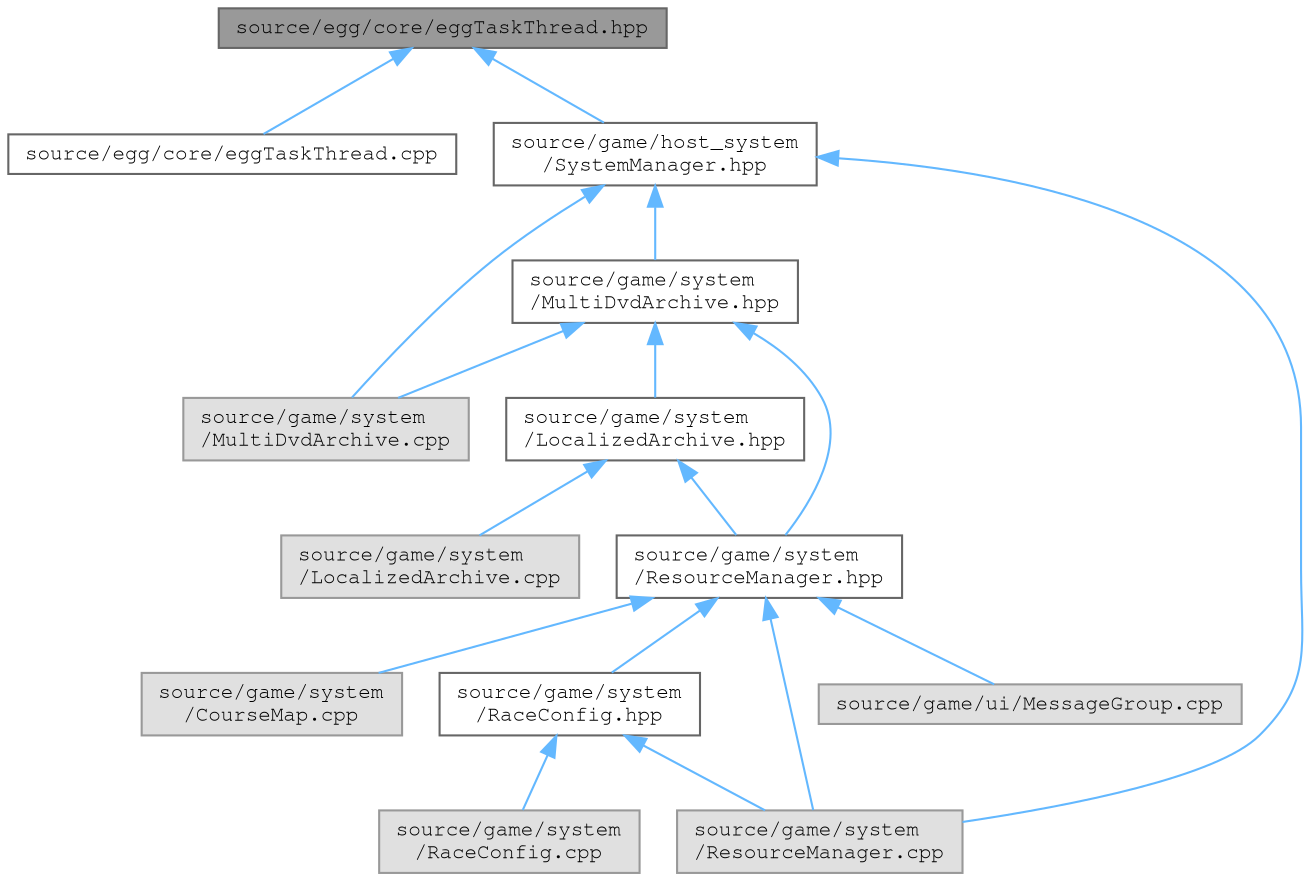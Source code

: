 digraph "source/egg/core/eggTaskThread.hpp"
{
 // LATEX_PDF_SIZE
  bgcolor="transparent";
  edge [fontname=FreeMono,fontsize=10,labelfontname=FreeMono,labelfontsize=10];
  node [fontname=FreeMono,fontsize=10,shape=box,height=0.2,width=0.4];
  Node1 [label="source/egg/core/eggTaskThread.hpp",height=0.2,width=0.4,color="gray40", fillcolor="grey60", style="filled", fontcolor="black",tooltip="TODO."];
  Node1 -> Node2 [dir="back",color="steelblue1",style="solid"];
  Node2 [label="source/egg/core/eggTaskThread.cpp",height=0.2,width=0.4,color="grey40", fillcolor="white", style="filled",URL="$egg_task_thread_8cpp.html",tooltip="TODO."];
  Node1 -> Node3 [dir="back",color="steelblue1",style="solid"];
  Node3 [label="source/game/host_system\l/SystemManager.hpp",height=0.2,width=0.4,color="grey40", fillcolor="white", style="filled",URL="$_system_manager_8hpp.html",tooltip="System Manager."];
  Node3 -> Node4 [dir="back",color="steelblue1",style="solid"];
  Node4 [label="source/game/system\l/MultiDvdArchive.cpp",height=0.2,width=0.4,color="grey60", fillcolor="#E0E0E0", style="filled",tooltip=" "];
  Node3 -> Node5 [dir="back",color="steelblue1",style="solid"];
  Node5 [label="source/game/system\l/MultiDvdArchive.hpp",height=0.2,width=0.4,color="grey40", fillcolor="white", style="filled",URL="$_multi_dvd_archive_8hpp_source.html",tooltip=" "];
  Node5 -> Node6 [dir="back",color="steelblue1",style="solid"];
  Node6 [label="source/game/system\l/LocalizedArchive.hpp",height=0.2,width=0.4,color="grey40", fillcolor="white", style="filled",URL="$_localized_archive_8hpp_source.html",tooltip=" "];
  Node6 -> Node7 [dir="back",color="steelblue1",style="solid"];
  Node7 [label="source/game/system\l/LocalizedArchive.cpp",height=0.2,width=0.4,color="grey60", fillcolor="#E0E0E0", style="filled",tooltip=" "];
  Node6 -> Node8 [dir="back",color="steelblue1",style="solid"];
  Node8 [label="source/game/system\l/ResourceManager.hpp",height=0.2,width=0.4,color="grey40", fillcolor="white", style="filled",URL="$_resource_manager_8hpp_source.html",tooltip=" "];
  Node8 -> Node9 [dir="back",color="steelblue1",style="solid"];
  Node9 [label="source/game/system\l/CourseMap.cpp",height=0.2,width=0.4,color="grey60", fillcolor="#E0E0E0", style="filled",tooltip=" "];
  Node8 -> Node10 [dir="back",color="steelblue1",style="solid"];
  Node10 [label="source/game/system\l/RaceConfig.hpp",height=0.2,width=0.4,color="grey40", fillcolor="white", style="filled",URL="$_race_config_8hpp_source.html",tooltip=" "];
  Node10 -> Node11 [dir="back",color="steelblue1",style="solid"];
  Node11 [label="source/game/system\l/RaceConfig.cpp",height=0.2,width=0.4,color="grey60", fillcolor="#E0E0E0", style="filled",tooltip=" "];
  Node10 -> Node12 [dir="back",color="steelblue1",style="solid"];
  Node12 [label="source/game/system\l/ResourceManager.cpp",height=0.2,width=0.4,color="grey60", fillcolor="#E0E0E0", style="filled",tooltip=" "];
  Node8 -> Node12 [dir="back",color="steelblue1",style="solid"];
  Node8 -> Node13 [dir="back",color="steelblue1",style="solid"];
  Node13 [label="source/game/ui/MessageGroup.cpp",height=0.2,width=0.4,color="grey60", fillcolor="#E0E0E0", style="filled",tooltip=" "];
  Node5 -> Node4 [dir="back",color="steelblue1",style="solid"];
  Node5 -> Node8 [dir="back",color="steelblue1",style="solid"];
  Node3 -> Node12 [dir="back",color="steelblue1",style="solid"];
}
